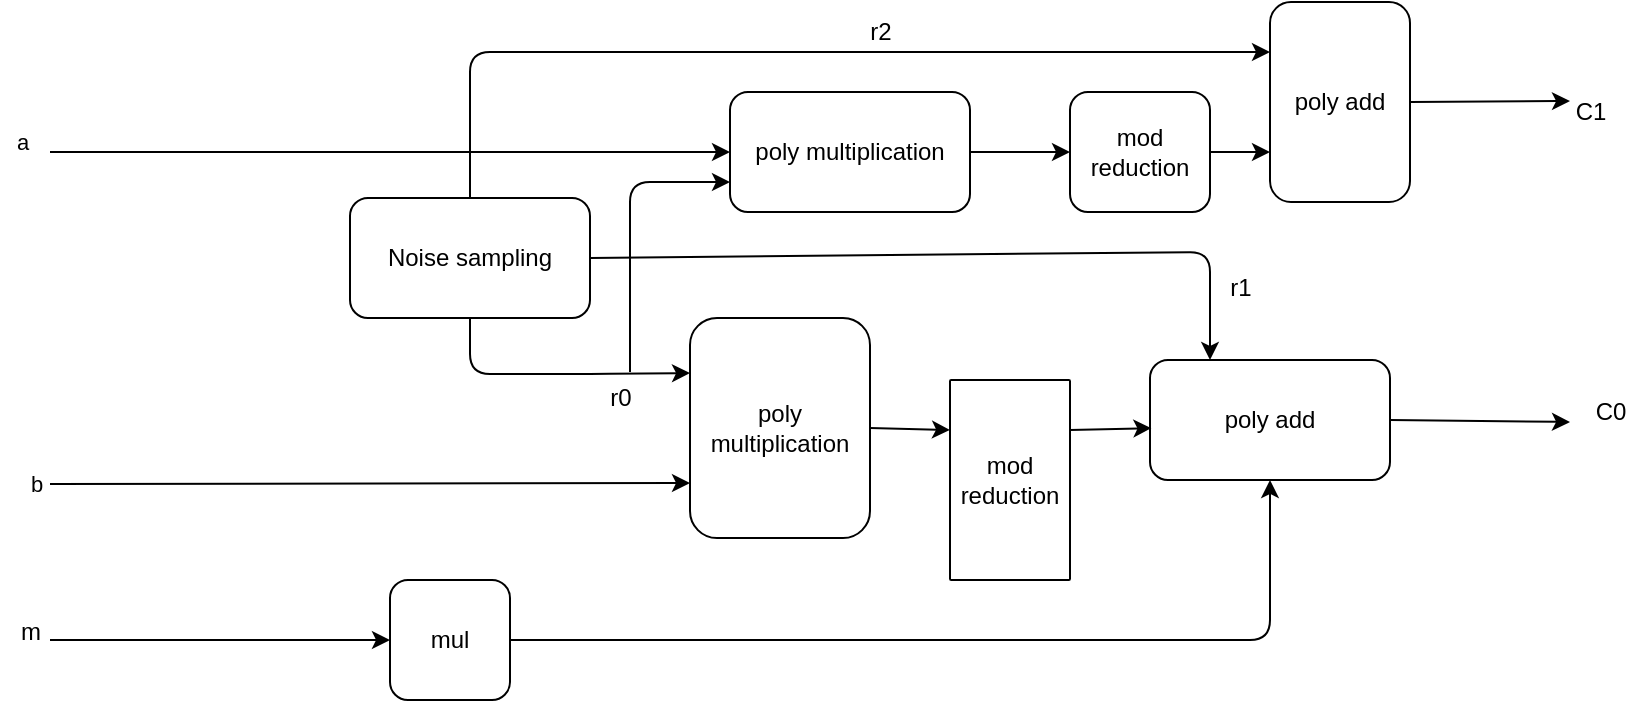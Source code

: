 <mxfile>
    <diagram id="hK7wbyUv_vuITXJDqzUX" name="Page-1">
        <mxGraphModel dx="1872" dy="988" grid="1" gridSize="10" guides="1" tooltips="1" connect="1" arrows="1" fold="1" page="1" pageScale="1" pageWidth="1169" pageHeight="827" math="0" shadow="0">
            <root>
                <mxCell id="0"/>
                <mxCell id="1" parent="0"/>
                <mxCell id="39" value="" style="group" vertex="1" connectable="0" parent="1">
                    <mxGeometry x="55" y="55" width="825" height="349" as="geometry"/>
                </mxCell>
                <mxCell id="2" value="Noise sampling" style="rounded=1;whiteSpace=wrap;html=1;" vertex="1" parent="39">
                    <mxGeometry x="175" y="98" width="120" height="60" as="geometry"/>
                </mxCell>
                <mxCell id="3" value="mul" style="rounded=1;whiteSpace=wrap;html=1;" vertex="1" parent="39">
                    <mxGeometry x="195" y="289" width="60" height="60" as="geometry"/>
                </mxCell>
                <mxCell id="4" value="poly multiplication" style="rounded=1;whiteSpace=wrap;html=1;" vertex="1" parent="39">
                    <mxGeometry x="345" y="158" width="90" height="110" as="geometry"/>
                </mxCell>
                <mxCell id="11" style="edgeStyle=none;html=1;exitX=0.5;exitY=1;exitDx=0;exitDy=0;entryX=0;entryY=0.25;entryDx=0;entryDy=0;" edge="1" parent="39" source="2" target="4">
                    <mxGeometry relative="1" as="geometry">
                        <Array as="points">
                            <mxPoint x="235" y="186"/>
                            <mxPoint x="295" y="186"/>
                        </Array>
                    </mxGeometry>
                </mxCell>
                <mxCell id="5" value="mod reduction" style="rounded=1;whiteSpace=wrap;html=1;arcSize=1;" vertex="1" parent="39">
                    <mxGeometry x="475" y="189" width="60" height="100" as="geometry"/>
                </mxCell>
                <mxCell id="14" style="edgeStyle=none;html=1;exitX=1;exitY=0.5;exitDx=0;exitDy=0;entryX=0;entryY=0.25;entryDx=0;entryDy=0;" edge="1" parent="39" source="4" target="5">
                    <mxGeometry relative="1" as="geometry"/>
                </mxCell>
                <mxCell id="29" style="edgeStyle=none;html=1;exitX=1;exitY=0.5;exitDx=0;exitDy=0;" edge="1" parent="39" source="6">
                    <mxGeometry relative="1" as="geometry">
                        <mxPoint x="785" y="210" as="targetPoint"/>
                    </mxGeometry>
                </mxCell>
                <mxCell id="6" value="poly add" style="rounded=1;whiteSpace=wrap;html=1;" vertex="1" parent="39">
                    <mxGeometry x="575" y="179" width="120" height="60" as="geometry"/>
                </mxCell>
                <mxCell id="22" style="edgeStyle=none;html=1;exitX=1;exitY=0.5;exitDx=0;exitDy=0;entryX=0.25;entryY=0;entryDx=0;entryDy=0;" edge="1" parent="39" source="2" target="6">
                    <mxGeometry relative="1" as="geometry">
                        <Array as="points">
                            <mxPoint x="605" y="125"/>
                        </Array>
                    </mxGeometry>
                </mxCell>
                <mxCell id="17" style="edgeStyle=none;html=1;exitX=1;exitY=0.5;exitDx=0;exitDy=0;entryX=0.5;entryY=1;entryDx=0;entryDy=0;" edge="1" parent="39" source="3" target="6">
                    <mxGeometry relative="1" as="geometry">
                        <Array as="points">
                            <mxPoint x="635" y="319"/>
                        </Array>
                    </mxGeometry>
                </mxCell>
                <mxCell id="15" style="edgeStyle=none;html=1;exitX=1;exitY=0.25;exitDx=0;exitDy=0;entryX=0.006;entryY=0.568;entryDx=0;entryDy=0;entryPerimeter=0;" edge="1" parent="39" source="5" target="6">
                    <mxGeometry relative="1" as="geometry">
                        <mxPoint x="695" y="104" as="targetPoint"/>
                        <Array as="points"/>
                    </mxGeometry>
                </mxCell>
                <mxCell id="28" style="edgeStyle=none;html=1;exitX=1;exitY=0.5;exitDx=0;exitDy=0;" edge="1" parent="39" source="7">
                    <mxGeometry relative="1" as="geometry">
                        <mxPoint x="785" y="49.5" as="targetPoint"/>
                    </mxGeometry>
                </mxCell>
                <mxCell id="7" value="poly add" style="rounded=1;whiteSpace=wrap;html=1;" vertex="1" parent="39">
                    <mxGeometry x="635" width="70" height="100" as="geometry"/>
                </mxCell>
                <mxCell id="27" style="edgeStyle=none;html=1;exitX=0.5;exitY=0;exitDx=0;exitDy=0;entryX=0;entryY=0.25;entryDx=0;entryDy=0;" edge="1" parent="39" source="2" target="7">
                    <mxGeometry relative="1" as="geometry">
                        <Array as="points">
                            <mxPoint x="235" y="25"/>
                        </Array>
                    </mxGeometry>
                </mxCell>
                <mxCell id="26" style="edgeStyle=none;html=1;exitX=1;exitY=0.5;exitDx=0;exitDy=0;entryX=0;entryY=0.75;entryDx=0;entryDy=0;" edge="1" parent="39" source="9" target="7">
                    <mxGeometry relative="1" as="geometry"/>
                </mxCell>
                <mxCell id="9" value="mod reduction" style="rounded=1;whiteSpace=wrap;html=1;" vertex="1" parent="39">
                    <mxGeometry x="535" y="45" width="70" height="60" as="geometry"/>
                </mxCell>
                <mxCell id="18" value="" style="endArrow=classic;html=1;entryX=0;entryY=0.5;entryDx=0;entryDy=0;" edge="1" parent="39" target="3">
                    <mxGeometry width="50" height="50" relative="1" as="geometry">
                        <mxPoint x="25" y="319" as="sourcePoint"/>
                        <mxPoint x="35" y="235" as="targetPoint"/>
                    </mxGeometry>
                </mxCell>
                <mxCell id="20" value="" style="endArrow=classic;html=1;entryX=0;entryY=0.75;entryDx=0;entryDy=0;" edge="1" parent="39" target="4">
                    <mxGeometry width="50" height="50" relative="1" as="geometry">
                        <mxPoint x="25" y="241" as="sourcePoint"/>
                        <mxPoint x="35" y="235" as="targetPoint"/>
                    </mxGeometry>
                </mxCell>
                <mxCell id="21" value="b" style="edgeLabel;html=1;align=center;verticalAlign=middle;resizable=0;points=[];" vertex="1" connectable="0" parent="20">
                    <mxGeometry x="-0.849" y="4" relative="1" as="geometry">
                        <mxPoint x="-31" y="4" as="offset"/>
                    </mxGeometry>
                </mxCell>
                <mxCell id="25" style="edgeStyle=none;html=1;exitX=1;exitY=0.5;exitDx=0;exitDy=0;entryX=0;entryY=0.5;entryDx=0;entryDy=0;" edge="1" parent="39" source="8" target="9">
                    <mxGeometry relative="1" as="geometry"/>
                </mxCell>
                <mxCell id="8" value="poly multiplication" style="rounded=1;whiteSpace=wrap;html=1;" vertex="1" parent="39">
                    <mxGeometry x="365" y="45" width="120" height="60" as="geometry"/>
                </mxCell>
                <mxCell id="24" value="" style="endArrow=classic;html=1;entryX=0;entryY=0.75;entryDx=0;entryDy=0;" edge="1" parent="39" target="8">
                    <mxGeometry width="50" height="50" relative="1" as="geometry">
                        <mxPoint x="315" y="185" as="sourcePoint"/>
                        <mxPoint x="405" y="165" as="targetPoint"/>
                        <Array as="points">
                            <mxPoint x="315" y="90"/>
                        </Array>
                    </mxGeometry>
                </mxCell>
                <mxCell id="30" value="C0" style="text;html=1;align=center;verticalAlign=middle;resizable=0;points=[];autosize=1;strokeColor=none;fillColor=none;" vertex="1" parent="39">
                    <mxGeometry x="785" y="190" width="40" height="30" as="geometry"/>
                </mxCell>
                <mxCell id="31" value="C1" style="text;html=1;align=center;verticalAlign=middle;resizable=0;points=[];autosize=1;strokeColor=none;fillColor=none;" vertex="1" parent="39">
                    <mxGeometry x="775" y="40" width="40" height="30" as="geometry"/>
                </mxCell>
                <mxCell id="32" value="" style="endArrow=classic;html=1;entryX=0;entryY=0.5;entryDx=0;entryDy=0;" edge="1" parent="39" target="8">
                    <mxGeometry width="50" height="50" relative="1" as="geometry">
                        <mxPoint x="25" y="75" as="sourcePoint"/>
                        <mxPoint x="335" y="85" as="targetPoint"/>
                    </mxGeometry>
                </mxCell>
                <mxCell id="34" value="a" style="edgeLabel;html=1;align=center;verticalAlign=middle;resizable=0;points=[];" vertex="1" connectable="0" parent="39">
                    <mxGeometry x="27.981" y="244.998" as="geometry">
                        <mxPoint x="-17" y="-175" as="offset"/>
                    </mxGeometry>
                </mxCell>
                <mxCell id="35" value="r1" style="text;html=1;align=center;verticalAlign=middle;resizable=0;points=[];autosize=1;strokeColor=none;fillColor=none;" vertex="1" parent="39">
                    <mxGeometry x="605" y="128" width="30" height="30" as="geometry"/>
                </mxCell>
                <mxCell id="36" value="r2" style="text;html=1;align=center;verticalAlign=middle;resizable=0;points=[];autosize=1;strokeColor=none;fillColor=none;" vertex="1" parent="39">
                    <mxGeometry x="425" width="30" height="30" as="geometry"/>
                </mxCell>
                <mxCell id="37" value="r0" style="text;html=1;align=center;verticalAlign=middle;resizable=0;points=[];autosize=1;strokeColor=none;fillColor=none;" vertex="1" parent="39">
                    <mxGeometry x="295" y="183" width="30" height="30" as="geometry"/>
                </mxCell>
                <mxCell id="38" value="m" style="text;html=1;align=center;verticalAlign=middle;resizable=0;points=[];autosize=1;strokeColor=none;fillColor=none;" vertex="1" parent="39">
                    <mxGeometry y="300" width="30" height="30" as="geometry"/>
                </mxCell>
            </root>
        </mxGraphModel>
    </diagram>
</mxfile>